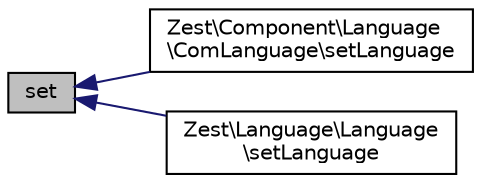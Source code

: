 digraph "set"
{
  edge [fontname="Helvetica",fontsize="10",labelfontname="Helvetica",labelfontsize="10"];
  node [fontname="Helvetica",fontsize="10",shape=record];
  rankdir="LR";
  Node16 [label="set",height=0.2,width=0.4,color="black", fillcolor="grey75", style="filled", fontcolor="black"];
  Node16 -> Node17 [dir="back",color="midnightblue",fontsize="10",style="solid",fontname="Helvetica"];
  Node17 [label="Zest\\Component\\Language\l\\ComLanguage\\setLanguage",height=0.2,width=0.4,color="black", fillcolor="white", style="filled",URL="$class_zest_1_1_component_1_1_language_1_1_com_language.html#ac8a46cd0f5e5c850c5ea9b79d481de1f"];
  Node16 -> Node18 [dir="back",color="midnightblue",fontsize="10",style="solid",fontname="Helvetica"];
  Node18 [label="Zest\\Language\\Language\l\\setLanguage",height=0.2,width=0.4,color="black", fillcolor="white", style="filled",URL="$class_zest_1_1_language_1_1_language.html#ac8a46cd0f5e5c850c5ea9b79d481de1f"];
}
